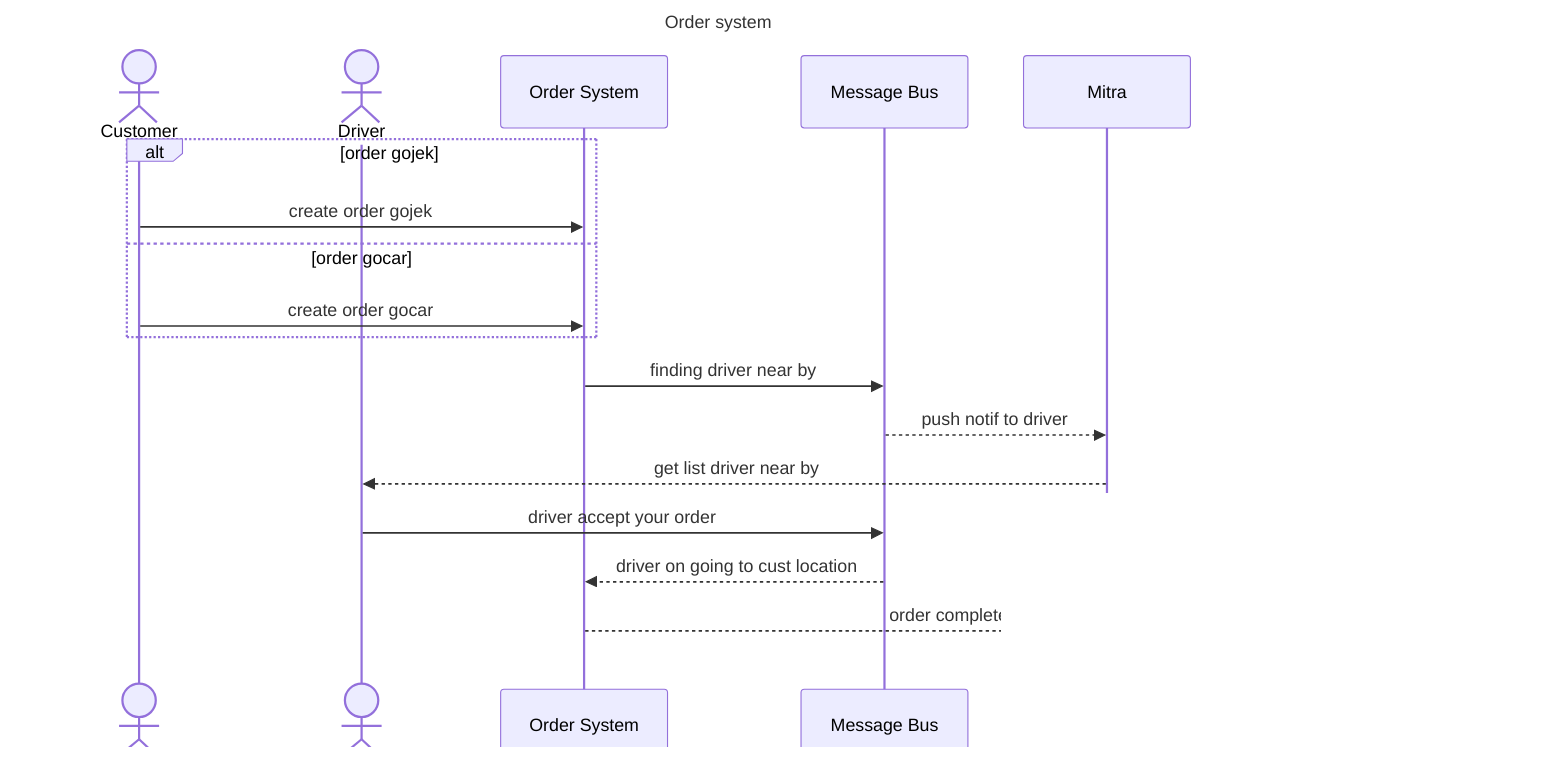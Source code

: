 sequenceDiagram
    title Order system;
    actor c as Customer;
    actor d as Driver;
%%    autonumber
    participant ord as Order System;
    participant msg as Message Bus;


    alt order gojek
        c ->> ord: create order gojek
    else order gocar
        c ->> ord: create order gocar
    end

    ord ->> msg: finding driver near by

    participant m as Mitra;
    msg -->> m: push notif to driver
    m -->> d: get list driver near by
    d ->> msg: driver accept your order
    msg -->> ord: driver on going to cust location
    create participant inv as Invoice System;
    ord -->> inv: order complete!!